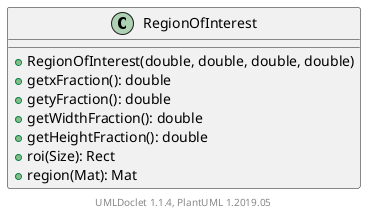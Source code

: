 @startuml

    class RegionOfInterest [[RegionOfInterest.html]] {
        +RegionOfInterest(double, double, double, double)
        +getxFraction(): double
        +getyFraction(): double
        +getWidthFraction(): double
        +getHeightFraction(): double
        +roi(Size): Rect
        +region(Mat): Mat
    }


    center footer UMLDoclet 1.1.4, PlantUML 1.2019.05
@enduml
